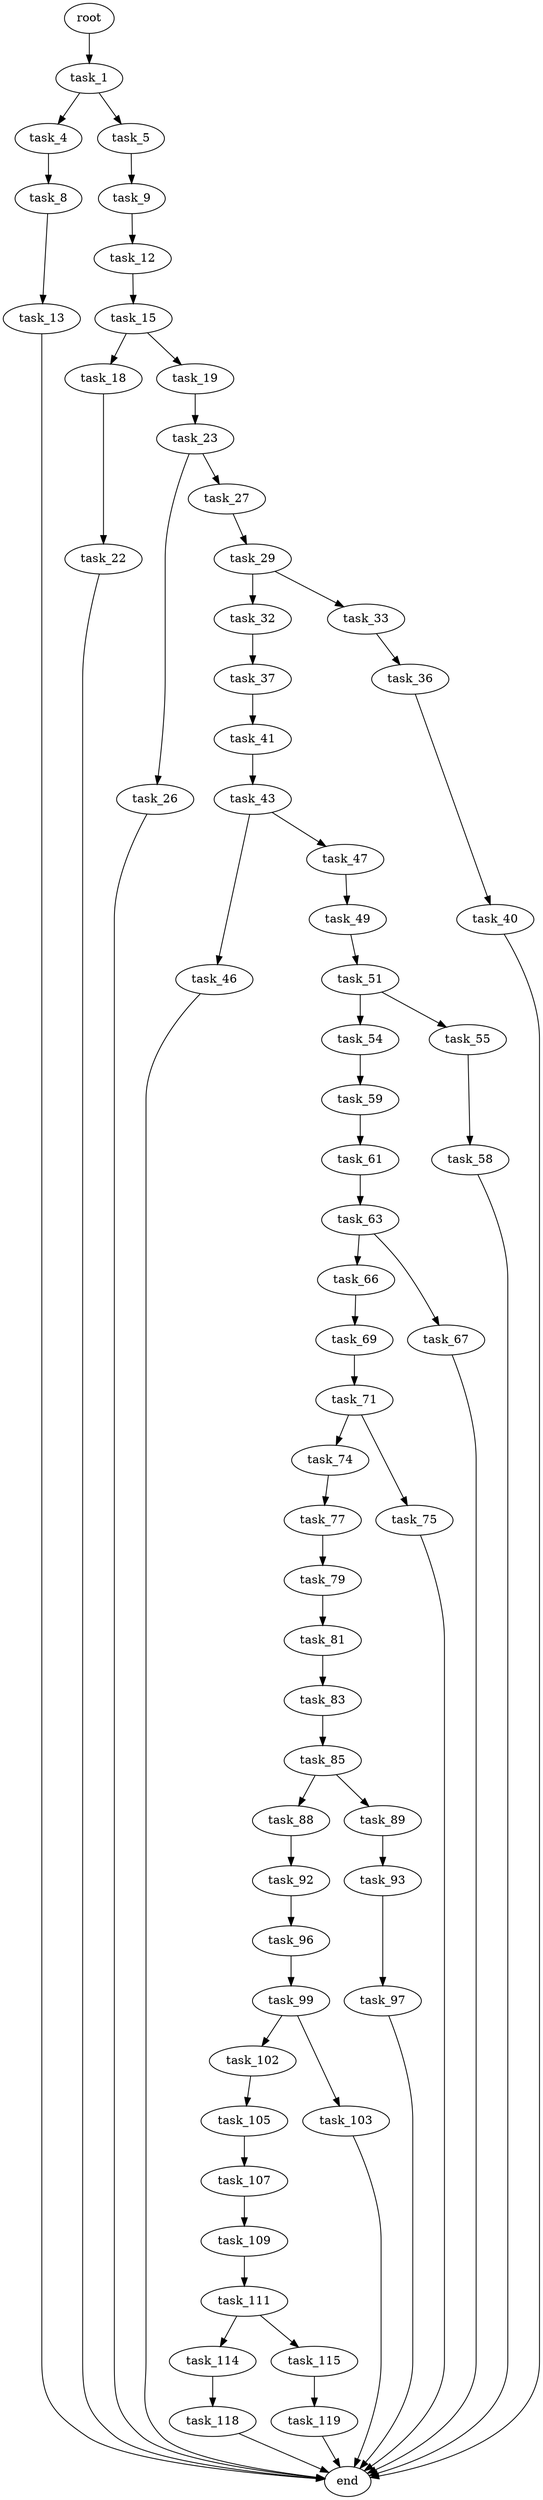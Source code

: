 digraph G {
  root [size="0.000000"];
  task_1 [size="549755813888.000000"];
  task_4 [size="26684963638.000000"];
  task_5 [size="1073741824000.000000"];
  task_8 [size="4525257244.000000"];
  task_9 [size="813867860000.000000"];
  task_13 [size="197189854056.000000"];
  task_12 [size="3361444196.000000"];
  task_15 [size="2069535693.000000"];
  end [size="0.000000"];
  task_18 [size="1236946791922.000000"];
  task_19 [size="9528823042.000000"];
  task_22 [size="68719476736.000000"];
  task_23 [size="26982342008.000000"];
  task_26 [size="134217728000.000000"];
  task_27 [size="68719476736.000000"];
  task_29 [size="14504158386.000000"];
  task_32 [size="2482148866.000000"];
  task_33 [size="4823716538.000000"];
  task_37 [size="1035515694436.000000"];
  task_36 [size="1073741824000.000000"];
  task_40 [size="448200648960.000000"];
  task_41 [size="231928233984.000000"];
  task_43 [size="18085083328.000000"];
  task_46 [size="782757789696.000000"];
  task_47 [size="26214085455.000000"];
  task_49 [size="21030030732.000000"];
  task_51 [size="368293445632.000000"];
  task_54 [size="32683546774.000000"];
  task_55 [size="20887540963.000000"];
  task_59 [size="258265470840.000000"];
  task_58 [size="368293445632.000000"];
  task_61 [size="358254016290.000000"];
  task_63 [size="312647757000.000000"];
  task_66 [size="40670614880.000000"];
  task_67 [size="1821239169.000000"];
  task_69 [size="52300327916.000000"];
  task_71 [size="28991029248.000000"];
  task_74 [size="16904196921.000000"];
  task_75 [size="1406089939.000000"];
  task_77 [size="171913379417.000000"];
  task_79 [size="68719476736.000000"];
  task_81 [size="302942747739.000000"];
  task_83 [size="4544866708.000000"];
  task_85 [size="68719476736.000000"];
  task_88 [size="239244655277.000000"];
  task_89 [size="711903679482.000000"];
  task_92 [size="16276394100.000000"];
  task_93 [size="49641053052.000000"];
  task_96 [size="5818190767.000000"];
  task_97 [size="44945360221.000000"];
  task_99 [size="26216165199.000000"];
  task_102 [size="549755813888.000000"];
  task_103 [size="837250371516.000000"];
  task_105 [size="156726964630.000000"];
  task_107 [size="973374139.000000"];
  task_109 [size="368293445632.000000"];
  task_111 [size="25759241209.000000"];
  task_114 [size="244813456225.000000"];
  task_115 [size="28279974477.000000"];
  task_118 [size="68719476736.000000"];
  task_119 [size="206995971641.000000"];

  root -> task_1 [size="1.000000"];
  task_1 -> task_4 [size="536870912.000000"];
  task_1 -> task_5 [size="536870912.000000"];
  task_4 -> task_8 [size="536870912.000000"];
  task_5 -> task_9 [size="838860800.000000"];
  task_8 -> task_13 [size="209715200.000000"];
  task_9 -> task_12 [size="536870912.000000"];
  task_13 -> end [size="1.000000"];
  task_12 -> task_15 [size="75497472.000000"];
  task_15 -> task_18 [size="33554432.000000"];
  task_15 -> task_19 [size="33554432.000000"];
  task_18 -> task_22 [size="838860800.000000"];
  task_19 -> task_23 [size="536870912.000000"];
  task_22 -> end [size="1.000000"];
  task_23 -> task_26 [size="33554432.000000"];
  task_23 -> task_27 [size="33554432.000000"];
  task_26 -> end [size="1.000000"];
  task_27 -> task_29 [size="134217728.000000"];
  task_29 -> task_32 [size="33554432.000000"];
  task_29 -> task_33 [size="33554432.000000"];
  task_32 -> task_37 [size="75497472.000000"];
  task_33 -> task_36 [size="536870912.000000"];
  task_37 -> task_41 [size="679477248.000000"];
  task_36 -> task_40 [size="838860800.000000"];
  task_40 -> end [size="1.000000"];
  task_41 -> task_43 [size="301989888.000000"];
  task_43 -> task_46 [size="536870912.000000"];
  task_43 -> task_47 [size="536870912.000000"];
  task_46 -> end [size="1.000000"];
  task_47 -> task_49 [size="679477248.000000"];
  task_49 -> task_51 [size="679477248.000000"];
  task_51 -> task_54 [size="411041792.000000"];
  task_51 -> task_55 [size="411041792.000000"];
  task_54 -> task_59 [size="536870912.000000"];
  task_55 -> task_58 [size="411041792.000000"];
  task_59 -> task_61 [size="536870912.000000"];
  task_58 -> end [size="1.000000"];
  task_61 -> task_63 [size="838860800.000000"];
  task_63 -> task_66 [size="301989888.000000"];
  task_63 -> task_67 [size="301989888.000000"];
  task_66 -> task_69 [size="75497472.000000"];
  task_67 -> end [size="1.000000"];
  task_69 -> task_71 [size="838860800.000000"];
  task_71 -> task_74 [size="75497472.000000"];
  task_71 -> task_75 [size="75497472.000000"];
  task_74 -> task_77 [size="411041792.000000"];
  task_75 -> end [size="1.000000"];
  task_77 -> task_79 [size="209715200.000000"];
  task_79 -> task_81 [size="134217728.000000"];
  task_81 -> task_83 [size="209715200.000000"];
  task_83 -> task_85 [size="536870912.000000"];
  task_85 -> task_88 [size="134217728.000000"];
  task_85 -> task_89 [size="134217728.000000"];
  task_88 -> task_92 [size="209715200.000000"];
  task_89 -> task_93 [size="838860800.000000"];
  task_92 -> task_96 [size="838860800.000000"];
  task_93 -> task_97 [size="134217728.000000"];
  task_96 -> task_99 [size="209715200.000000"];
  task_97 -> end [size="1.000000"];
  task_99 -> task_102 [size="411041792.000000"];
  task_99 -> task_103 [size="411041792.000000"];
  task_102 -> task_105 [size="536870912.000000"];
  task_103 -> end [size="1.000000"];
  task_105 -> task_107 [size="679477248.000000"];
  task_107 -> task_109 [size="75497472.000000"];
  task_109 -> task_111 [size="411041792.000000"];
  task_111 -> task_114 [size="679477248.000000"];
  task_111 -> task_115 [size="679477248.000000"];
  task_114 -> task_118 [size="209715200.000000"];
  task_115 -> task_119 [size="679477248.000000"];
  task_118 -> end [size="1.000000"];
  task_119 -> end [size="1.000000"];
}
